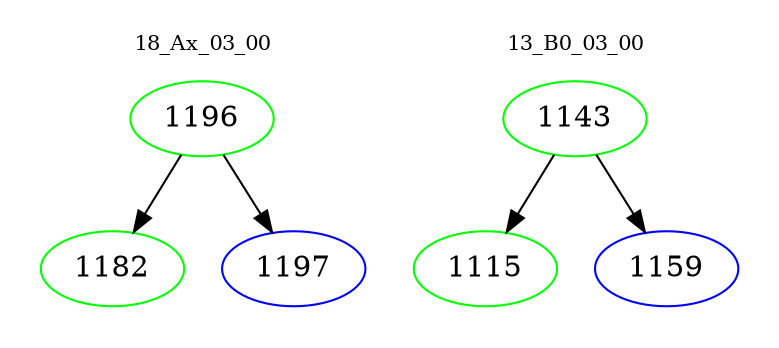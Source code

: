 digraph{
subgraph cluster_0 {
color = white
label = "18_Ax_03_00";
fontsize=10;
T0_1196 [label="1196", color="green"]
T0_1196 -> T0_1182 [color="black"]
T0_1182 [label="1182", color="green"]
T0_1196 -> T0_1197 [color="black"]
T0_1197 [label="1197", color="blue"]
}
subgraph cluster_1 {
color = white
label = "13_B0_03_00";
fontsize=10;
T1_1143 [label="1143", color="green"]
T1_1143 -> T1_1115 [color="black"]
T1_1115 [label="1115", color="green"]
T1_1143 -> T1_1159 [color="black"]
T1_1159 [label="1159", color="blue"]
}
}
